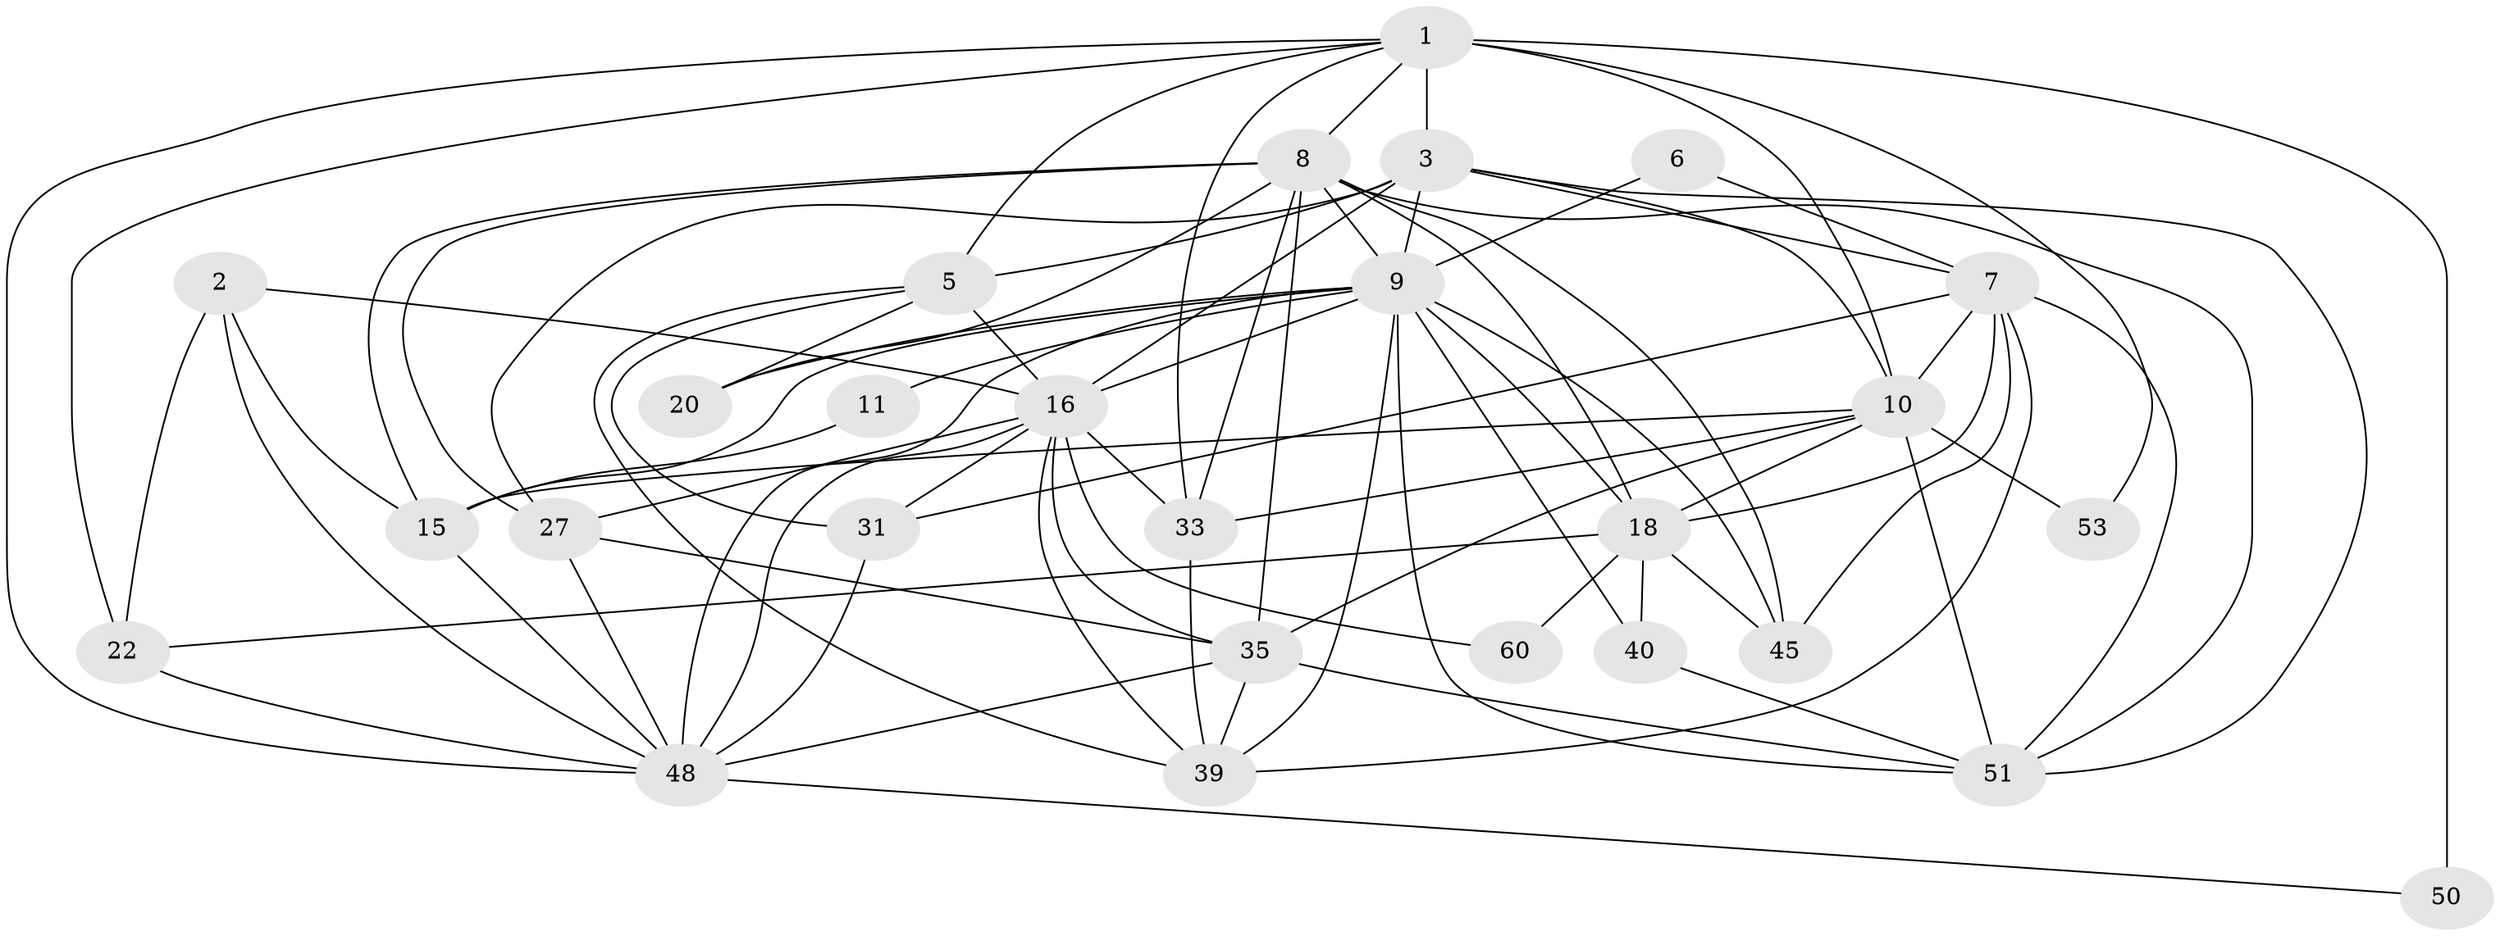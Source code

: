 // original degree distribution, {3: 0.22058823529411764, 2: 0.17647058823529413, 5: 0.16176470588235295, 4: 0.27941176470588236, 6: 0.10294117647058823, 8: 0.029411764705882353, 7: 0.029411764705882353}
// Generated by graph-tools (version 1.1) at 2025/18/03/04/25 18:18:34]
// undirected, 27 vertices, 80 edges
graph export_dot {
graph [start="1"]
  node [color=gray90,style=filled];
  1 [super="+12+4"];
  2 [super="+61"];
  3 [super="+19+26+34+47"];
  5 [super="+46+55"];
  6;
  7 [super="+14"];
  8 [super="+13"];
  9 [super="+37+17+52+65+42"];
  10 [super="+25"];
  11;
  15 [super="+29"];
  16 [super="+32+21"];
  18 [super="+36+44"];
  20;
  22 [super="+24"];
  27 [super="+49"];
  31 [super="+38"];
  33;
  35 [super="+54"];
  39 [super="+66+43"];
  40;
  45;
  48 [super="+63"];
  50;
  51 [super="+62"];
  53;
  60;
  1 -- 3 [weight=2];
  1 -- 5;
  1 -- 8;
  1 -- 48;
  1 -- 50 [weight=2];
  1 -- 53;
  1 -- 22;
  1 -- 10;
  1 -- 33;
  2 -- 48;
  2 -- 22;
  2 -- 16;
  2 -- 15;
  3 -- 16 [weight=2];
  3 -- 7 [weight=2];
  3 -- 51;
  3 -- 9;
  3 -- 27 [weight=2];
  3 -- 10 [weight=2];
  3 -- 5;
  5 -- 16 [weight=2];
  5 -- 20;
  5 -- 39;
  5 -- 31;
  6 -- 9;
  6 -- 7;
  7 -- 39;
  7 -- 45;
  7 -- 51;
  7 -- 10;
  7 -- 31;
  7 -- 18;
  8 -- 35 [weight=2];
  8 -- 18;
  8 -- 33;
  8 -- 9;
  8 -- 45;
  8 -- 51;
  8 -- 20;
  8 -- 27;
  8 -- 15;
  9 -- 45;
  9 -- 18;
  9 -- 20;
  9 -- 11;
  9 -- 15 [weight=2];
  9 -- 48 [weight=2];
  9 -- 16;
  9 -- 40 [weight=2];
  9 -- 39;
  9 -- 51;
  10 -- 33;
  10 -- 35;
  10 -- 51;
  10 -- 53;
  10 -- 15;
  10 -- 18;
  11 -- 15;
  15 -- 48;
  16 -- 39;
  16 -- 48;
  16 -- 35;
  16 -- 27;
  16 -- 60;
  16 -- 33;
  16 -- 31;
  18 -- 40;
  18 -- 60;
  18 -- 45;
  18 -- 22;
  22 -- 48 [weight=2];
  27 -- 35;
  27 -- 48;
  31 -- 48;
  33 -- 39;
  35 -- 48;
  35 -- 39;
  35 -- 51;
  40 -- 51;
  48 -- 50;
}
